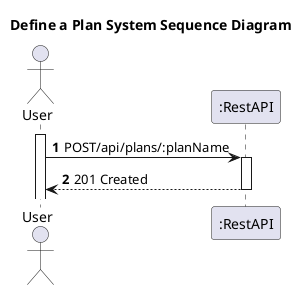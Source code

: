 @startuml
'https://plantuml.com/sequence-diagram

title Define a Plan System Sequence Diagram

autoactivate on
autonumber

actor "User" as User
participant ":RestAPI" as System

activate User

User -> System: POST/api/plans/:planName
System --> User: 201 Created



@enduml
